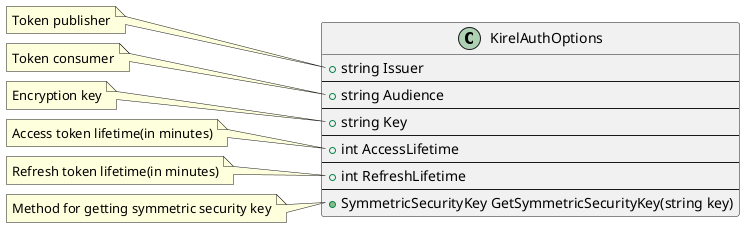 ﻿@startuml

class KirelAuthOptions{
    +string Issuer
    --
    +string Audience
    --
    +string Key
    --
    +int AccessLifetime
    --
    +int RefreshLifetime
    --
    +SymmetricSecurityKey GetSymmetricSecurityKey(string key)
}

note left of KirelAuthOptions::Issuer
  Token publisher
end note

note left of KirelAuthOptions::Audience
  Token consumer
end note

note left of KirelAuthOptions::Key
  Encryption key
end note

note left of KirelAuthOptions::AccessLifetime
  Access token lifetime(in minutes)
end note

note left of KirelAuthOptions::RefreshLifetime
  Refresh token lifetime(in minutes)
end note

note left of KirelAuthOptions::GetSymmetricSecurityKey
  Method for getting symmetric security key
end note


@enduml